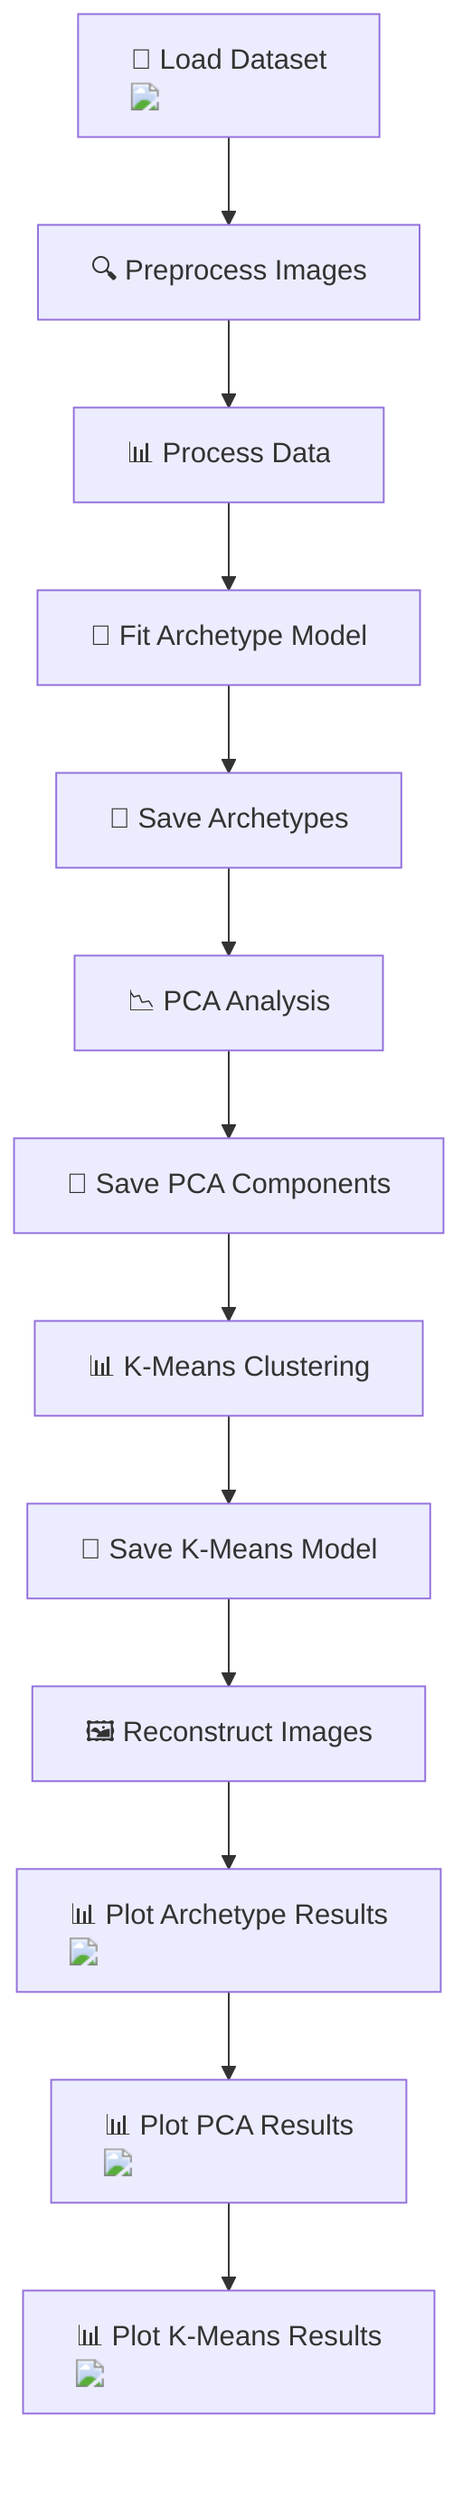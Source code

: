 graph TD;
    A["📂 Load Dataset <img src='file.svg' />"] --> B["🔍 Preprocess Images"];
    B --> C["📊 Process Data"];
    C --> D["🧠 Fit Archetype Model"];
    D --> E["💾 Save Archetypes"];
    E --> F["📉 PCA Analysis"];
    F --> G["💾 Save PCA Components"];
    G --> H["📊 K-Means Clustering"];
    H --> I["💾 Save K-Means Model"];
    I --> J["🖼️ Reconstruct Images"];
    J --> K["📊 Plot Archetype Results <img src='dummy_plots/scatter_plot_template.svg' />"];
    K --> L["📊 Plot PCA Results <img src='dummy_plots/scatter_plot_template.svg' />"];
    L --> M["📊 Plot K-Means Results <img src='dummy_plots/scatter_plot_template.svg' />"];